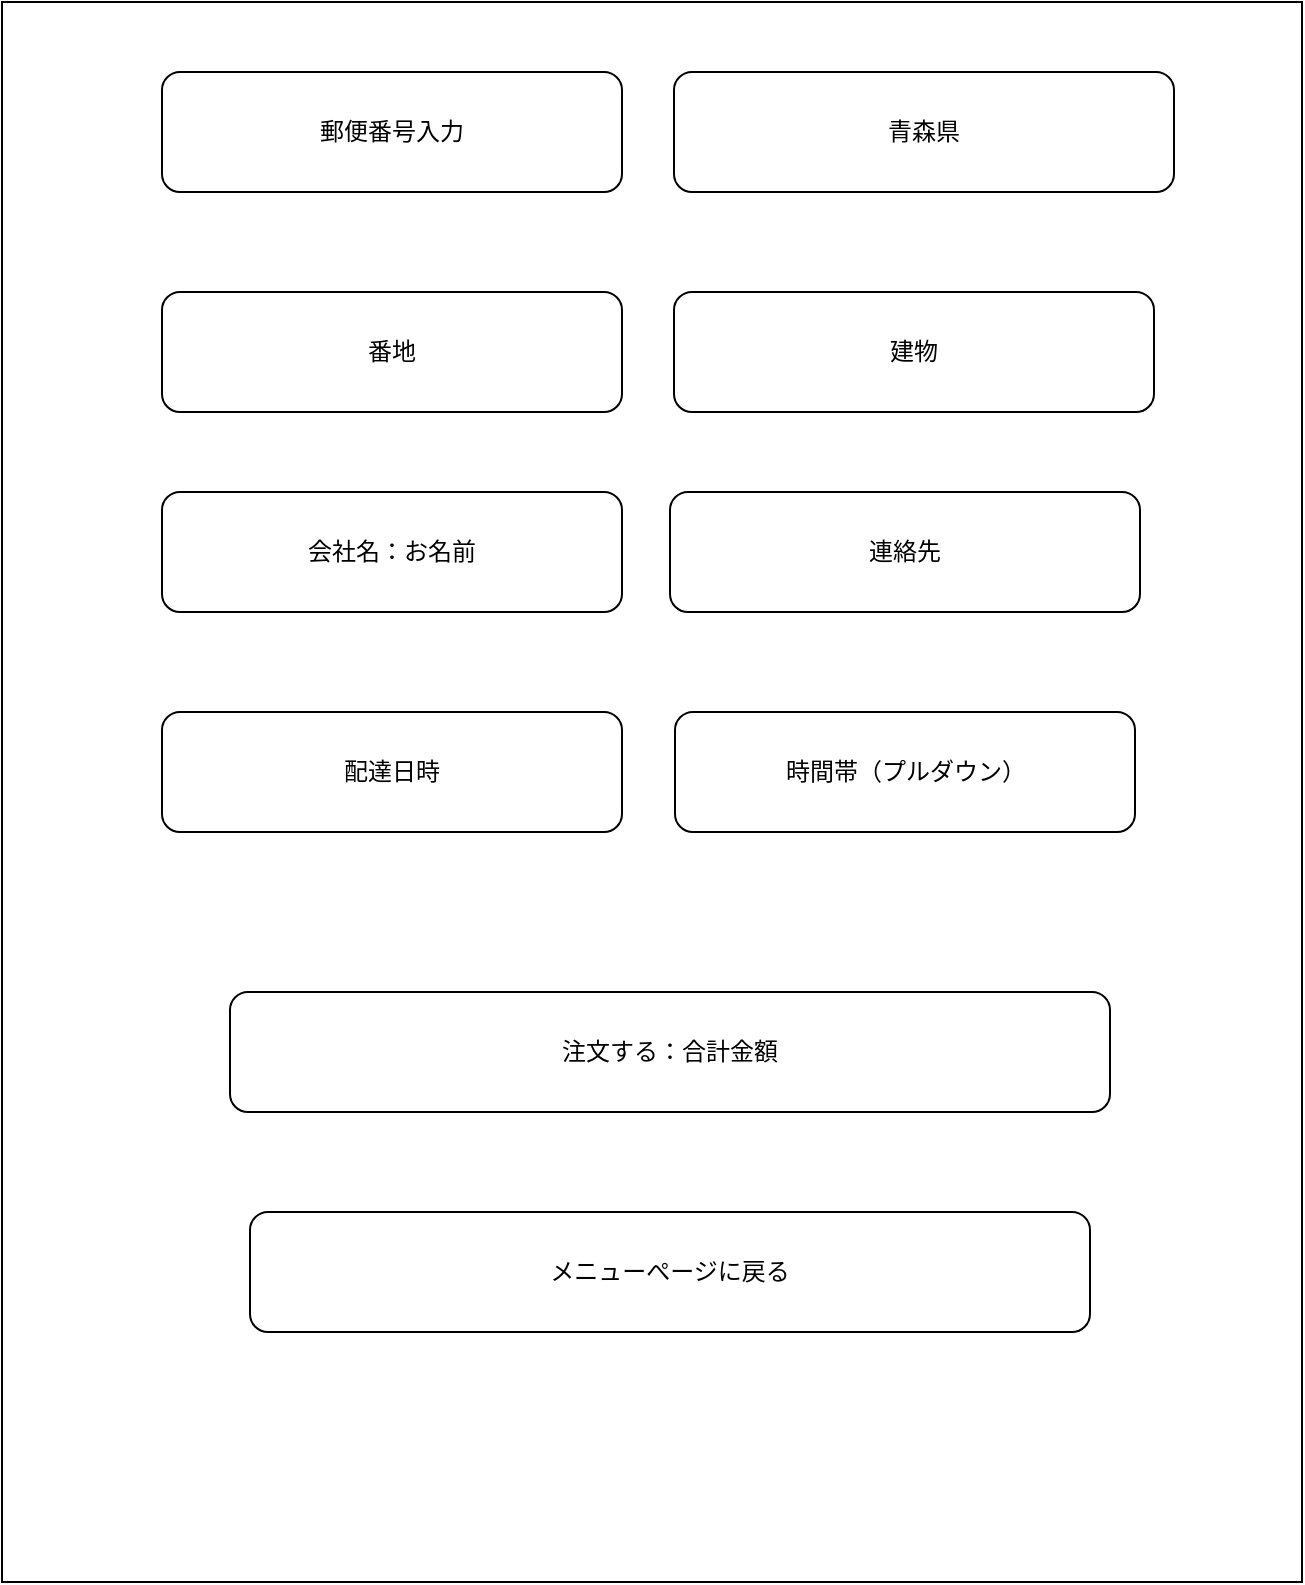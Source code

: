 <mxfile>
    <diagram id="y1naa6pCyYnspUqlEave" name="ページ1">
        <mxGraphModel dx="1027" dy="1862" grid="1" gridSize="10" guides="1" tooltips="1" connect="1" arrows="1" fold="1" page="1" pageScale="1" pageWidth="827" pageHeight="1169" math="0" shadow="0">
            <root>
                <mxCell id="0"/>
                <mxCell id="1" parent="0"/>
                <mxCell id="32" value="" style="rounded=0;whiteSpace=wrap;html=1;" vertex="1" parent="1">
                    <mxGeometry x="80" y="-655" width="650" height="790" as="geometry"/>
                </mxCell>
                <mxCell id="19" value="郵便番号入力" style="rounded=1;whiteSpace=wrap;html=1;" vertex="1" parent="1">
                    <mxGeometry x="160" y="-620" width="230" height="60" as="geometry"/>
                </mxCell>
                <mxCell id="20" value="青森県" style="rounded=1;whiteSpace=wrap;html=1;" vertex="1" parent="1">
                    <mxGeometry x="416" y="-620" width="250" height="60" as="geometry"/>
                </mxCell>
                <mxCell id="22" value="番地" style="rounded=1;whiteSpace=wrap;html=1;" vertex="1" parent="1">
                    <mxGeometry x="160" y="-510" width="230" height="60" as="geometry"/>
                </mxCell>
                <mxCell id="23" value="建物" style="rounded=1;whiteSpace=wrap;html=1;" vertex="1" parent="1">
                    <mxGeometry x="416" y="-510" width="240" height="60" as="geometry"/>
                </mxCell>
                <mxCell id="24" value="連絡先" style="rounded=1;whiteSpace=wrap;html=1;" vertex="1" parent="1">
                    <mxGeometry x="414" y="-410" width="235" height="60" as="geometry"/>
                </mxCell>
                <mxCell id="25" value="会社名：お名前" style="rounded=1;whiteSpace=wrap;html=1;" vertex="1" parent="1">
                    <mxGeometry x="160" y="-410" width="230" height="60" as="geometry"/>
                </mxCell>
                <mxCell id="26" value="配達日時" style="rounded=1;whiteSpace=wrap;html=1;" vertex="1" parent="1">
                    <mxGeometry x="160" y="-300" width="230" height="60" as="geometry"/>
                </mxCell>
                <mxCell id="30" value="時間帯（プルダウン）" style="rounded=1;whiteSpace=wrap;html=1;" vertex="1" parent="1">
                    <mxGeometry x="416.5" y="-300" width="230" height="60" as="geometry"/>
                </mxCell>
                <mxCell id="31" value="注文する：合計金額" style="rounded=1;whiteSpace=wrap;html=1;" vertex="1" parent="1">
                    <mxGeometry x="194" y="-160" width="440" height="60" as="geometry"/>
                </mxCell>
                <mxCell id="35" value="メニューぺージに戻る" style="rounded=1;whiteSpace=wrap;html=1;" vertex="1" parent="1">
                    <mxGeometry x="204" y="-50" width="420" height="60" as="geometry"/>
                </mxCell>
            </root>
        </mxGraphModel>
    </diagram>
</mxfile>